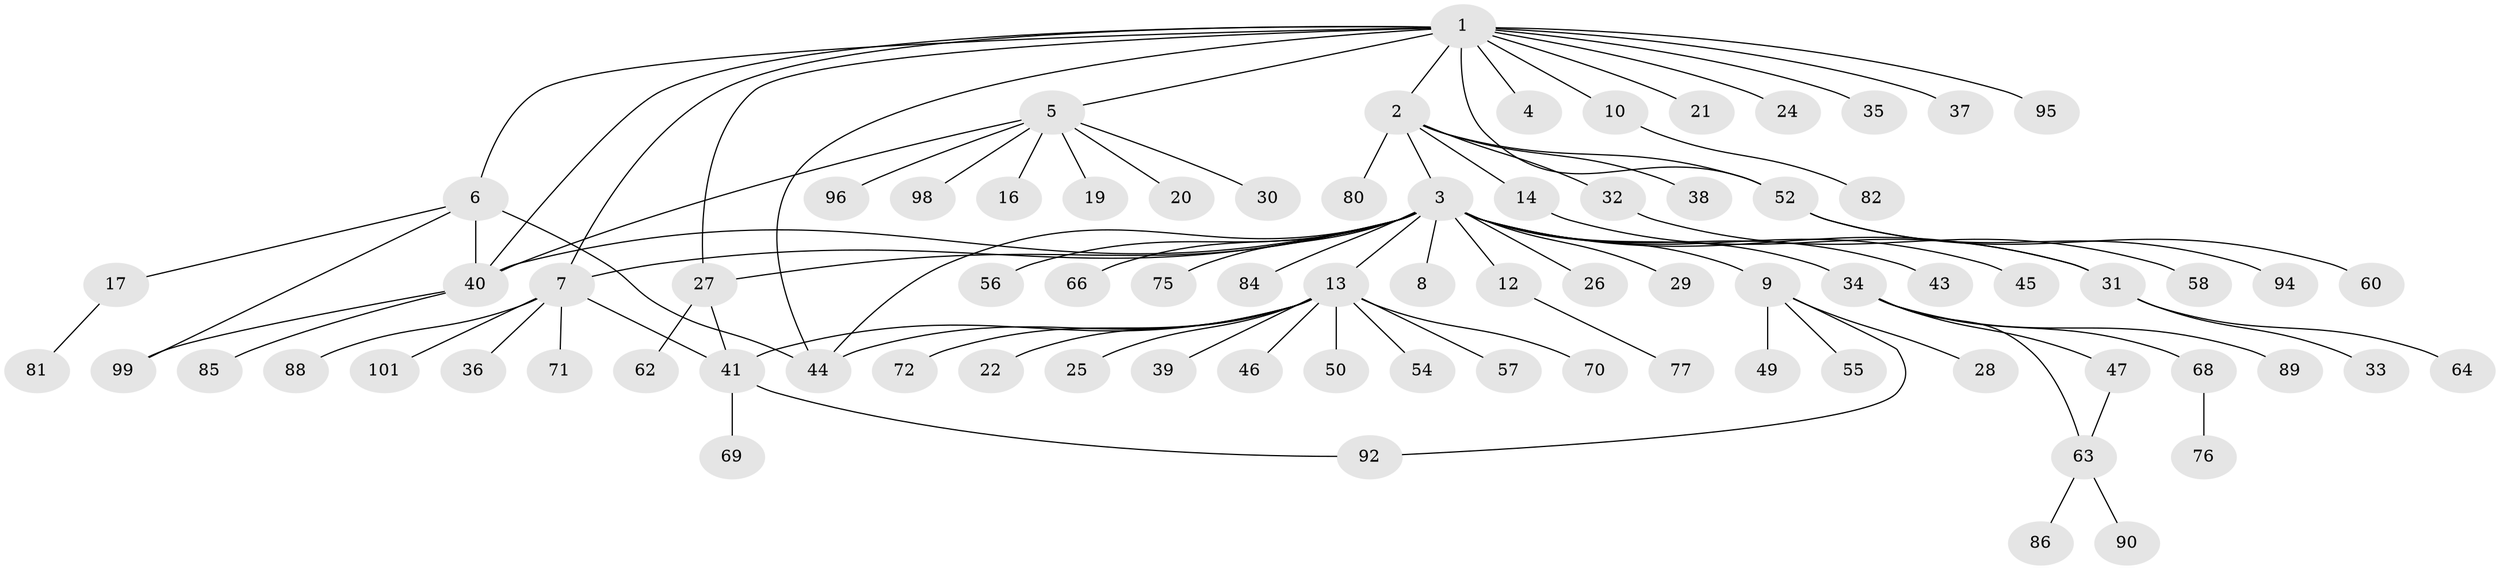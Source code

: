 // Generated by graph-tools (version 1.1) at 2025/51/02/27/25 19:51:59]
// undirected, 79 vertices, 93 edges
graph export_dot {
graph [start="1"]
  node [color=gray90,style=filled];
  1 [super="+102"];
  2 [super="+23"];
  3 [super="+15"];
  4;
  5 [super="+11"];
  6 [super="+100"];
  7 [super="+18"];
  8;
  9 [super="+87"];
  10 [super="+83"];
  12;
  13 [super="+73"];
  14 [super="+53"];
  16;
  17 [super="+48"];
  19;
  20;
  21;
  22;
  24;
  25 [super="+59"];
  26;
  27 [super="+42"];
  28;
  29;
  30 [super="+51"];
  31 [super="+65"];
  32;
  33;
  34 [super="+61"];
  35;
  36;
  37;
  38;
  39;
  40 [super="+91"];
  41;
  43;
  44 [super="+103"];
  45;
  46;
  47;
  49;
  50;
  52 [super="+93"];
  54;
  55 [super="+78"];
  56;
  57;
  58;
  60;
  62;
  63 [super="+67"];
  64;
  66;
  68 [super="+74"];
  69;
  70;
  71;
  72 [super="+79"];
  75;
  76;
  77;
  80;
  81;
  82;
  84;
  85;
  86;
  88;
  89;
  90;
  92;
  94 [super="+97"];
  95;
  96;
  98;
  99;
  101;
  1 -- 2;
  1 -- 4;
  1 -- 5;
  1 -- 6;
  1 -- 7;
  1 -- 10;
  1 -- 21;
  1 -- 24;
  1 -- 27;
  1 -- 35;
  1 -- 37;
  1 -- 40;
  1 -- 52;
  1 -- 95;
  1 -- 44;
  2 -- 3;
  2 -- 14;
  2 -- 38;
  2 -- 80;
  2 -- 32;
  2 -- 52;
  3 -- 7;
  3 -- 8;
  3 -- 9;
  3 -- 12;
  3 -- 13;
  3 -- 26;
  3 -- 27;
  3 -- 29;
  3 -- 31;
  3 -- 34;
  3 -- 40;
  3 -- 43;
  3 -- 44;
  3 -- 45;
  3 -- 56;
  3 -- 66;
  3 -- 75;
  3 -- 84;
  5 -- 16;
  5 -- 19;
  5 -- 20;
  5 -- 30;
  5 -- 96;
  5 -- 98;
  5 -- 40;
  6 -- 17;
  6 -- 40;
  6 -- 99;
  6 -- 44;
  7 -- 36;
  7 -- 71;
  7 -- 88;
  7 -- 41;
  7 -- 101;
  9 -- 28;
  9 -- 49;
  9 -- 55;
  9 -- 92;
  10 -- 82;
  12 -- 77;
  13 -- 22;
  13 -- 25;
  13 -- 39;
  13 -- 41;
  13 -- 44;
  13 -- 46;
  13 -- 50;
  13 -- 54;
  13 -- 57;
  13 -- 70 [weight=2];
  13 -- 72;
  14 -- 31;
  17 -- 81;
  27 -- 41;
  27 -- 62;
  31 -- 33;
  31 -- 64;
  32 -- 58;
  34 -- 47;
  34 -- 68;
  34 -- 89;
  34 -- 63;
  40 -- 85;
  40 -- 99;
  41 -- 69;
  41 -- 92;
  47 -- 63;
  52 -- 60;
  52 -- 94;
  63 -- 86;
  63 -- 90;
  68 -- 76;
}
